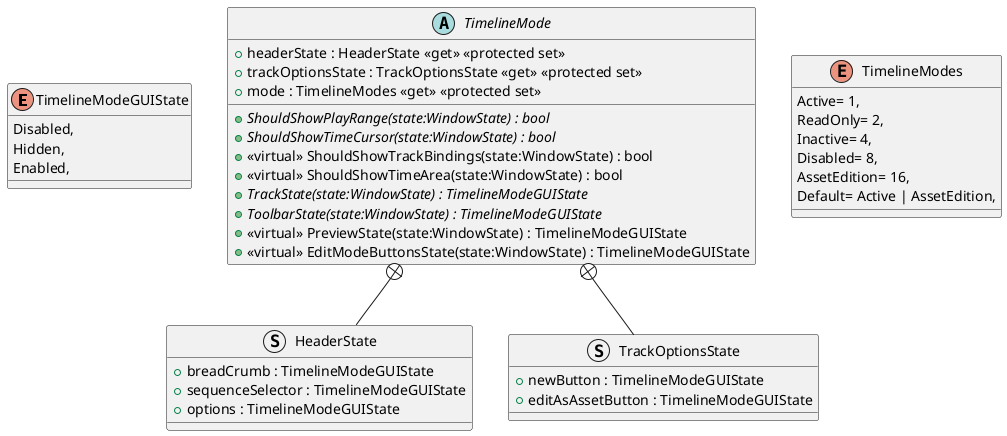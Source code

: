@startuml
enum TimelineModeGUIState {
    Disabled,
    Hidden,
    Enabled,
}
abstract class TimelineMode {
    + headerState : HeaderState <<get>> <<protected set>>
    + trackOptionsState : TrackOptionsState <<get>> <<protected set>>
    + mode : TimelineModes <<get>> <<protected set>>
    + {abstract} ShouldShowPlayRange(state:WindowState) : bool
    + {abstract} ShouldShowTimeCursor(state:WindowState) : bool
    + <<virtual>> ShouldShowTrackBindings(state:WindowState) : bool
    + <<virtual>> ShouldShowTimeArea(state:WindowState) : bool
    + {abstract} TrackState(state:WindowState) : TimelineModeGUIState
    + {abstract} ToolbarState(state:WindowState) : TimelineModeGUIState
    + <<virtual>> PreviewState(state:WindowState) : TimelineModeGUIState
    + <<virtual>> EditModeButtonsState(state:WindowState) : TimelineModeGUIState
}
enum TimelineModes {
    Active= 1,
    ReadOnly= 2,
    Inactive= 4,
    Disabled= 8,
    AssetEdition= 16,
    Default= Active | AssetEdition,
}
struct HeaderState {
    + breadCrumb : TimelineModeGUIState
    + sequenceSelector : TimelineModeGUIState
    + options : TimelineModeGUIState
}
struct TrackOptionsState {
    + newButton : TimelineModeGUIState
    + editAsAssetButton : TimelineModeGUIState
}
TimelineMode +-- HeaderState
TimelineMode +-- TrackOptionsState
@enduml

